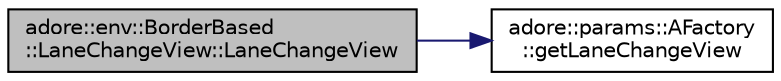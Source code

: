 digraph "adore::env::BorderBased::LaneChangeView::LaneChangeView"
{
 // LATEX_PDF_SIZE
  edge [fontname="Helvetica",fontsize="10",labelfontname="Helvetica",labelfontsize="10"];
  node [fontname="Helvetica",fontsize="10",shape=record];
  rankdir="LR";
  Node1 [label="adore::env::BorderBased\l::LaneChangeView::LaneChangeView",height=0.2,width=0.4,color="black", fillcolor="grey75", style="filled", fontcolor="black",tooltip="Construct a new LaneChangeView object."];
  Node1 -> Node2 [color="midnightblue",fontsize="10",style="solid",fontname="Helvetica"];
  Node2 [label="adore::params::AFactory\l::getLaneChangeView",height=0.2,width=0.4,color="black", fillcolor="white", style="filled",URL="$classadore_1_1params_1_1AFactory.html#aab6db2cc29d24d42b339fcdd01084a88",tooltip=" "];
}
